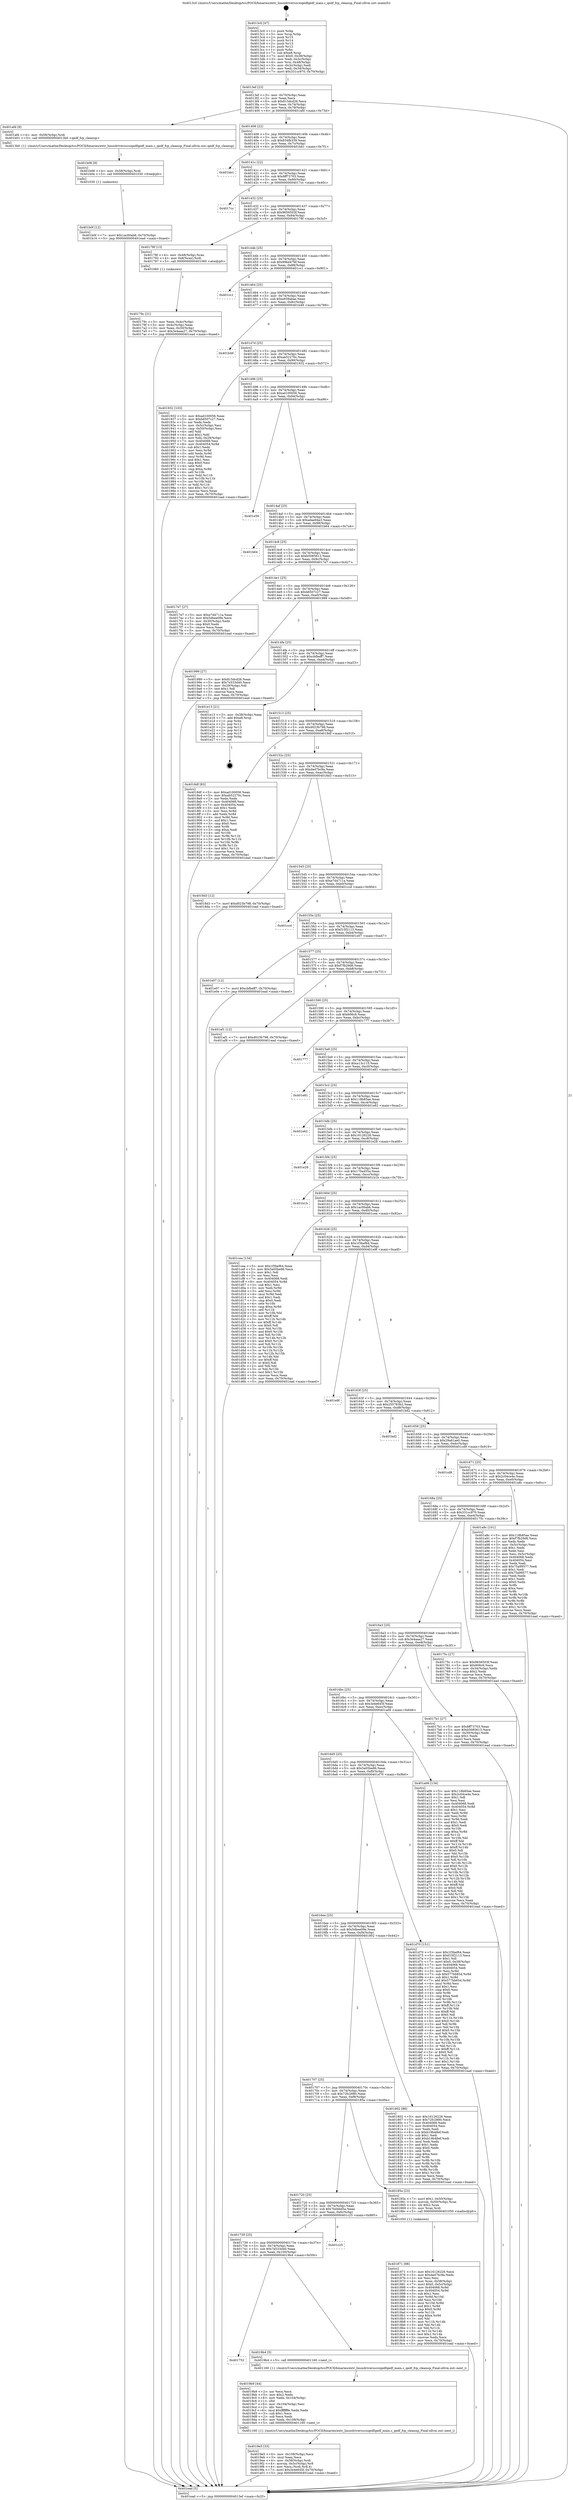 digraph "0x4013c0" {
  label = "0x4013c0 (/mnt/c/Users/mathe/Desktop/tcc/POCII/binaries/extr_linuxdriversscsiqedfqedf_main.c_qedf_fcp_cleanup_Final-ollvm.out::main(0))"
  labelloc = "t"
  node[shape=record]

  Entry [label="",width=0.3,height=0.3,shape=circle,fillcolor=black,style=filled]
  "0x4013ef" [label="{
     0x4013ef [23]\l
     | [instrs]\l
     &nbsp;&nbsp;0x4013ef \<+3\>: mov -0x70(%rbp),%eax\l
     &nbsp;&nbsp;0x4013f2 \<+2\>: mov %eax,%ecx\l
     &nbsp;&nbsp;0x4013f4 \<+6\>: sub $0x815dcd26,%ecx\l
     &nbsp;&nbsp;0x4013fa \<+3\>: mov %eax,-0x74(%rbp)\l
     &nbsp;&nbsp;0x4013fd \<+3\>: mov %ecx,-0x78(%rbp)\l
     &nbsp;&nbsp;0x401400 \<+6\>: je 0000000000401afd \<main+0x73d\>\l
  }"]
  "0x401afd" [label="{
     0x401afd [9]\l
     | [instrs]\l
     &nbsp;&nbsp;0x401afd \<+4\>: mov -0x58(%rbp),%rdi\l
     &nbsp;&nbsp;0x401b01 \<+5\>: call 00000000004013b0 \<qedf_fcp_cleanup\>\l
     | [calls]\l
     &nbsp;&nbsp;0x4013b0 \{1\} (/mnt/c/Users/mathe/Desktop/tcc/POCII/binaries/extr_linuxdriversscsiqedfqedf_main.c_qedf_fcp_cleanup_Final-ollvm.out::qedf_fcp_cleanup)\l
  }"]
  "0x401406" [label="{
     0x401406 [22]\l
     | [instrs]\l
     &nbsp;&nbsp;0x401406 \<+5\>: jmp 000000000040140b \<main+0x4b\>\l
     &nbsp;&nbsp;0x40140b \<+3\>: mov -0x74(%rbp),%eax\l
     &nbsp;&nbsp;0x40140e \<+5\>: sub $0x834fb339,%eax\l
     &nbsp;&nbsp;0x401413 \<+3\>: mov %eax,-0x7c(%rbp)\l
     &nbsp;&nbsp;0x401416 \<+6\>: je 0000000000401bb1 \<main+0x7f1\>\l
  }"]
  Exit [label="",width=0.3,height=0.3,shape=circle,fillcolor=black,style=filled,peripheries=2]
  "0x401bb1" [label="{
     0x401bb1\l
  }", style=dashed]
  "0x40141c" [label="{
     0x40141c [22]\l
     | [instrs]\l
     &nbsp;&nbsp;0x40141c \<+5\>: jmp 0000000000401421 \<main+0x61\>\l
     &nbsp;&nbsp;0x401421 \<+3\>: mov -0x74(%rbp),%eax\l
     &nbsp;&nbsp;0x401424 \<+5\>: sub $0x8ff73703,%eax\l
     &nbsp;&nbsp;0x401429 \<+3\>: mov %eax,-0x80(%rbp)\l
     &nbsp;&nbsp;0x40142c \<+6\>: je 00000000004017cc \<main+0x40c\>\l
  }"]
  "0x401b0f" [label="{
     0x401b0f [12]\l
     | [instrs]\l
     &nbsp;&nbsp;0x401b0f \<+7\>: movl $0x1ac00ab6,-0x70(%rbp)\l
     &nbsp;&nbsp;0x401b16 \<+5\>: jmp 0000000000401ead \<main+0xaed\>\l
  }"]
  "0x4017cc" [label="{
     0x4017cc\l
  }", style=dashed]
  "0x401432" [label="{
     0x401432 [25]\l
     | [instrs]\l
     &nbsp;&nbsp;0x401432 \<+5\>: jmp 0000000000401437 \<main+0x77\>\l
     &nbsp;&nbsp;0x401437 \<+3\>: mov -0x74(%rbp),%eax\l
     &nbsp;&nbsp;0x40143a \<+5\>: sub $0x9656503f,%eax\l
     &nbsp;&nbsp;0x40143f \<+6\>: mov %eax,-0x84(%rbp)\l
     &nbsp;&nbsp;0x401445 \<+6\>: je 000000000040178f \<main+0x3cf\>\l
  }"]
  "0x401b06" [label="{
     0x401b06 [9]\l
     | [instrs]\l
     &nbsp;&nbsp;0x401b06 \<+4\>: mov -0x58(%rbp),%rdi\l
     &nbsp;&nbsp;0x401b0a \<+5\>: call 0000000000401030 \<free@plt\>\l
     | [calls]\l
     &nbsp;&nbsp;0x401030 \{1\} (unknown)\l
  }"]
  "0x40178f" [label="{
     0x40178f [13]\l
     | [instrs]\l
     &nbsp;&nbsp;0x40178f \<+4\>: mov -0x48(%rbp),%rax\l
     &nbsp;&nbsp;0x401793 \<+4\>: mov 0x8(%rax),%rdi\l
     &nbsp;&nbsp;0x401797 \<+5\>: call 0000000000401060 \<atoi@plt\>\l
     | [calls]\l
     &nbsp;&nbsp;0x401060 \{1\} (unknown)\l
  }"]
  "0x40144b" [label="{
     0x40144b [25]\l
     | [instrs]\l
     &nbsp;&nbsp;0x40144b \<+5\>: jmp 0000000000401450 \<main+0x90\>\l
     &nbsp;&nbsp;0x401450 \<+3\>: mov -0x74(%rbp),%eax\l
     &nbsp;&nbsp;0x401453 \<+5\>: sub $0x99bd476f,%eax\l
     &nbsp;&nbsp;0x401458 \<+6\>: mov %eax,-0x88(%rbp)\l
     &nbsp;&nbsp;0x40145e \<+6\>: je 0000000000401cc1 \<main+0x901\>\l
  }"]
  "0x4019e5" [label="{
     0x4019e5 [33]\l
     | [instrs]\l
     &nbsp;&nbsp;0x4019e5 \<+6\>: mov -0x108(%rbp),%ecx\l
     &nbsp;&nbsp;0x4019eb \<+3\>: imul %eax,%ecx\l
     &nbsp;&nbsp;0x4019ee \<+4\>: mov -0x58(%rbp),%rdi\l
     &nbsp;&nbsp;0x4019f2 \<+4\>: movslq -0x5c(%rbp),%r8\l
     &nbsp;&nbsp;0x4019f6 \<+4\>: mov %ecx,(%rdi,%r8,4)\l
     &nbsp;&nbsp;0x4019fa \<+7\>: movl $0x3e4e645f,-0x70(%rbp)\l
     &nbsp;&nbsp;0x401a01 \<+5\>: jmp 0000000000401ead \<main+0xaed\>\l
  }"]
  "0x401cc1" [label="{
     0x401cc1\l
  }", style=dashed]
  "0x401464" [label="{
     0x401464 [25]\l
     | [instrs]\l
     &nbsp;&nbsp;0x401464 \<+5\>: jmp 0000000000401469 \<main+0xa9\>\l
     &nbsp;&nbsp;0x401469 \<+3\>: mov -0x74(%rbp),%eax\l
     &nbsp;&nbsp;0x40146c \<+5\>: sub $0xa939abae,%eax\l
     &nbsp;&nbsp;0x401471 \<+6\>: mov %eax,-0x8c(%rbp)\l
     &nbsp;&nbsp;0x401477 \<+6\>: je 0000000000401b49 \<main+0x789\>\l
  }"]
  "0x4019b9" [label="{
     0x4019b9 [44]\l
     | [instrs]\l
     &nbsp;&nbsp;0x4019b9 \<+2\>: xor %ecx,%ecx\l
     &nbsp;&nbsp;0x4019bb \<+5\>: mov $0x2,%edx\l
     &nbsp;&nbsp;0x4019c0 \<+6\>: mov %edx,-0x104(%rbp)\l
     &nbsp;&nbsp;0x4019c6 \<+1\>: cltd\l
     &nbsp;&nbsp;0x4019c7 \<+6\>: mov -0x104(%rbp),%esi\l
     &nbsp;&nbsp;0x4019cd \<+2\>: idiv %esi\l
     &nbsp;&nbsp;0x4019cf \<+6\>: imul $0xfffffffe,%edx,%edx\l
     &nbsp;&nbsp;0x4019d5 \<+3\>: sub $0x1,%ecx\l
     &nbsp;&nbsp;0x4019d8 \<+2\>: sub %ecx,%edx\l
     &nbsp;&nbsp;0x4019da \<+6\>: mov %edx,-0x108(%rbp)\l
     &nbsp;&nbsp;0x4019e0 \<+5\>: call 0000000000401160 \<next_i\>\l
     | [calls]\l
     &nbsp;&nbsp;0x401160 \{1\} (/mnt/c/Users/mathe/Desktop/tcc/POCII/binaries/extr_linuxdriversscsiqedfqedf_main.c_qedf_fcp_cleanup_Final-ollvm.out::next_i)\l
  }"]
  "0x401b49" [label="{
     0x401b49\l
  }", style=dashed]
  "0x40147d" [label="{
     0x40147d [25]\l
     | [instrs]\l
     &nbsp;&nbsp;0x40147d \<+5\>: jmp 0000000000401482 \<main+0xc2\>\l
     &nbsp;&nbsp;0x401482 \<+3\>: mov -0x74(%rbp),%eax\l
     &nbsp;&nbsp;0x401485 \<+5\>: sub $0xab52270c,%eax\l
     &nbsp;&nbsp;0x40148a \<+6\>: mov %eax,-0x90(%rbp)\l
     &nbsp;&nbsp;0x401490 \<+6\>: je 0000000000401932 \<main+0x572\>\l
  }"]
  "0x401752" [label="{
     0x401752\l
  }", style=dashed]
  "0x401932" [label="{
     0x401932 [103]\l
     | [instrs]\l
     &nbsp;&nbsp;0x401932 \<+5\>: mov $0xad100056,%eax\l
     &nbsp;&nbsp;0x401937 \<+5\>: mov $0xb6507c27,%ecx\l
     &nbsp;&nbsp;0x40193c \<+2\>: xor %edx,%edx\l
     &nbsp;&nbsp;0x40193e \<+3\>: mov -0x5c(%rbp),%esi\l
     &nbsp;&nbsp;0x401941 \<+3\>: cmp -0x50(%rbp),%esi\l
     &nbsp;&nbsp;0x401944 \<+4\>: setl %dil\l
     &nbsp;&nbsp;0x401948 \<+4\>: and $0x1,%dil\l
     &nbsp;&nbsp;0x40194c \<+4\>: mov %dil,-0x29(%rbp)\l
     &nbsp;&nbsp;0x401950 \<+7\>: mov 0x404068,%esi\l
     &nbsp;&nbsp;0x401957 \<+8\>: mov 0x404054,%r8d\l
     &nbsp;&nbsp;0x40195f \<+3\>: sub $0x1,%edx\l
     &nbsp;&nbsp;0x401962 \<+3\>: mov %esi,%r9d\l
     &nbsp;&nbsp;0x401965 \<+3\>: add %edx,%r9d\l
     &nbsp;&nbsp;0x401968 \<+4\>: imul %r9d,%esi\l
     &nbsp;&nbsp;0x40196c \<+3\>: and $0x1,%esi\l
     &nbsp;&nbsp;0x40196f \<+3\>: cmp $0x0,%esi\l
     &nbsp;&nbsp;0x401972 \<+4\>: sete %dil\l
     &nbsp;&nbsp;0x401976 \<+4\>: cmp $0xa,%r8d\l
     &nbsp;&nbsp;0x40197a \<+4\>: setl %r10b\l
     &nbsp;&nbsp;0x40197e \<+3\>: mov %dil,%r11b\l
     &nbsp;&nbsp;0x401981 \<+3\>: and %r10b,%r11b\l
     &nbsp;&nbsp;0x401984 \<+3\>: xor %r10b,%dil\l
     &nbsp;&nbsp;0x401987 \<+3\>: or %dil,%r11b\l
     &nbsp;&nbsp;0x40198a \<+4\>: test $0x1,%r11b\l
     &nbsp;&nbsp;0x40198e \<+3\>: cmovne %ecx,%eax\l
     &nbsp;&nbsp;0x401991 \<+3\>: mov %eax,-0x70(%rbp)\l
     &nbsp;&nbsp;0x401994 \<+5\>: jmp 0000000000401ead \<main+0xaed\>\l
  }"]
  "0x401496" [label="{
     0x401496 [25]\l
     | [instrs]\l
     &nbsp;&nbsp;0x401496 \<+5\>: jmp 000000000040149b \<main+0xdb\>\l
     &nbsp;&nbsp;0x40149b \<+3\>: mov -0x74(%rbp),%eax\l
     &nbsp;&nbsp;0x40149e \<+5\>: sub $0xad100056,%eax\l
     &nbsp;&nbsp;0x4014a3 \<+6\>: mov %eax,-0x94(%rbp)\l
     &nbsp;&nbsp;0x4014a9 \<+6\>: je 0000000000401e56 \<main+0xa96\>\l
  }"]
  "0x4019b4" [label="{
     0x4019b4 [5]\l
     | [instrs]\l
     &nbsp;&nbsp;0x4019b4 \<+5\>: call 0000000000401160 \<next_i\>\l
     | [calls]\l
     &nbsp;&nbsp;0x401160 \{1\} (/mnt/c/Users/mathe/Desktop/tcc/POCII/binaries/extr_linuxdriversscsiqedfqedf_main.c_qedf_fcp_cleanup_Final-ollvm.out::next_i)\l
  }"]
  "0x401e56" [label="{
     0x401e56\l
  }", style=dashed]
  "0x4014af" [label="{
     0x4014af [25]\l
     | [instrs]\l
     &nbsp;&nbsp;0x4014af \<+5\>: jmp 00000000004014b4 \<main+0xf4\>\l
     &nbsp;&nbsp;0x4014b4 \<+3\>: mov -0x74(%rbp),%eax\l
     &nbsp;&nbsp;0x4014b7 \<+5\>: sub $0xadae94a3,%eax\l
     &nbsp;&nbsp;0x4014bc \<+6\>: mov %eax,-0x98(%rbp)\l
     &nbsp;&nbsp;0x4014c2 \<+6\>: je 0000000000401b64 \<main+0x7a4\>\l
  }"]
  "0x401739" [label="{
     0x401739 [25]\l
     | [instrs]\l
     &nbsp;&nbsp;0x401739 \<+5\>: jmp 000000000040173e \<main+0x37e\>\l
     &nbsp;&nbsp;0x40173e \<+3\>: mov -0x74(%rbp),%eax\l
     &nbsp;&nbsp;0x401741 \<+5\>: sub $0x7e533d40,%eax\l
     &nbsp;&nbsp;0x401746 \<+6\>: mov %eax,-0x100(%rbp)\l
     &nbsp;&nbsp;0x40174c \<+6\>: je 00000000004019b4 \<main+0x5f4\>\l
  }"]
  "0x401b64" [label="{
     0x401b64\l
  }", style=dashed]
  "0x4014c8" [label="{
     0x4014c8 [25]\l
     | [instrs]\l
     &nbsp;&nbsp;0x4014c8 \<+5\>: jmp 00000000004014cd \<main+0x10d\>\l
     &nbsp;&nbsp;0x4014cd \<+3\>: mov -0x74(%rbp),%eax\l
     &nbsp;&nbsp;0x4014d0 \<+5\>: sub $0xb5085613,%eax\l
     &nbsp;&nbsp;0x4014d5 \<+6\>: mov %eax,-0x9c(%rbp)\l
     &nbsp;&nbsp;0x4014db \<+6\>: je 00000000004017e7 \<main+0x427\>\l
  }"]
  "0x401c25" [label="{
     0x401c25\l
  }", style=dashed]
  "0x4017e7" [label="{
     0x4017e7 [27]\l
     | [instrs]\l
     &nbsp;&nbsp;0x4017e7 \<+5\>: mov $0xe7d4711a,%eax\l
     &nbsp;&nbsp;0x4017ec \<+5\>: mov $0x5dbee09e,%ecx\l
     &nbsp;&nbsp;0x4017f1 \<+3\>: mov -0x30(%rbp),%edx\l
     &nbsp;&nbsp;0x4017f4 \<+3\>: cmp $0x0,%edx\l
     &nbsp;&nbsp;0x4017f7 \<+3\>: cmove %ecx,%eax\l
     &nbsp;&nbsp;0x4017fa \<+3\>: mov %eax,-0x70(%rbp)\l
     &nbsp;&nbsp;0x4017fd \<+5\>: jmp 0000000000401ead \<main+0xaed\>\l
  }"]
  "0x4014e1" [label="{
     0x4014e1 [25]\l
     | [instrs]\l
     &nbsp;&nbsp;0x4014e1 \<+5\>: jmp 00000000004014e6 \<main+0x126\>\l
     &nbsp;&nbsp;0x4014e6 \<+3\>: mov -0x74(%rbp),%eax\l
     &nbsp;&nbsp;0x4014e9 \<+5\>: sub $0xb6507c27,%eax\l
     &nbsp;&nbsp;0x4014ee \<+6\>: mov %eax,-0xa0(%rbp)\l
     &nbsp;&nbsp;0x4014f4 \<+6\>: je 0000000000401999 \<main+0x5d9\>\l
  }"]
  "0x401871" [label="{
     0x401871 [98]\l
     | [instrs]\l
     &nbsp;&nbsp;0x401871 \<+5\>: mov $0x16126226,%ecx\l
     &nbsp;&nbsp;0x401876 \<+5\>: mov $0xded7bc9a,%edx\l
     &nbsp;&nbsp;0x40187b \<+2\>: xor %esi,%esi\l
     &nbsp;&nbsp;0x40187d \<+4\>: mov %rax,-0x58(%rbp)\l
     &nbsp;&nbsp;0x401881 \<+7\>: movl $0x0,-0x5c(%rbp)\l
     &nbsp;&nbsp;0x401888 \<+8\>: mov 0x404068,%r8d\l
     &nbsp;&nbsp;0x401890 \<+8\>: mov 0x404054,%r9d\l
     &nbsp;&nbsp;0x401898 \<+3\>: sub $0x1,%esi\l
     &nbsp;&nbsp;0x40189b \<+3\>: mov %r8d,%r10d\l
     &nbsp;&nbsp;0x40189e \<+3\>: add %esi,%r10d\l
     &nbsp;&nbsp;0x4018a1 \<+4\>: imul %r10d,%r8d\l
     &nbsp;&nbsp;0x4018a5 \<+4\>: and $0x1,%r8d\l
     &nbsp;&nbsp;0x4018a9 \<+4\>: cmp $0x0,%r8d\l
     &nbsp;&nbsp;0x4018ad \<+4\>: sete %r11b\l
     &nbsp;&nbsp;0x4018b1 \<+4\>: cmp $0xa,%r9d\l
     &nbsp;&nbsp;0x4018b5 \<+3\>: setl %bl\l
     &nbsp;&nbsp;0x4018b8 \<+3\>: mov %r11b,%r14b\l
     &nbsp;&nbsp;0x4018bb \<+3\>: and %bl,%r14b\l
     &nbsp;&nbsp;0x4018be \<+3\>: xor %bl,%r11b\l
     &nbsp;&nbsp;0x4018c1 \<+3\>: or %r11b,%r14b\l
     &nbsp;&nbsp;0x4018c4 \<+4\>: test $0x1,%r14b\l
     &nbsp;&nbsp;0x4018c8 \<+3\>: cmovne %edx,%ecx\l
     &nbsp;&nbsp;0x4018cb \<+3\>: mov %ecx,-0x70(%rbp)\l
     &nbsp;&nbsp;0x4018ce \<+5\>: jmp 0000000000401ead \<main+0xaed\>\l
  }"]
  "0x401999" [label="{
     0x401999 [27]\l
     | [instrs]\l
     &nbsp;&nbsp;0x401999 \<+5\>: mov $0x815dcd26,%eax\l
     &nbsp;&nbsp;0x40199e \<+5\>: mov $0x7e533d40,%ecx\l
     &nbsp;&nbsp;0x4019a3 \<+3\>: mov -0x29(%rbp),%dl\l
     &nbsp;&nbsp;0x4019a6 \<+3\>: test $0x1,%dl\l
     &nbsp;&nbsp;0x4019a9 \<+3\>: cmovne %ecx,%eax\l
     &nbsp;&nbsp;0x4019ac \<+3\>: mov %eax,-0x70(%rbp)\l
     &nbsp;&nbsp;0x4019af \<+5\>: jmp 0000000000401ead \<main+0xaed\>\l
  }"]
  "0x4014fa" [label="{
     0x4014fa [25]\l
     | [instrs]\l
     &nbsp;&nbsp;0x4014fa \<+5\>: jmp 00000000004014ff \<main+0x13f\>\l
     &nbsp;&nbsp;0x4014ff \<+3\>: mov -0x74(%rbp),%eax\l
     &nbsp;&nbsp;0x401502 \<+5\>: sub $0xcbfbeff7,%eax\l
     &nbsp;&nbsp;0x401507 \<+6\>: mov %eax,-0xa4(%rbp)\l
     &nbsp;&nbsp;0x40150d \<+6\>: je 0000000000401e13 \<main+0xa53\>\l
  }"]
  "0x401720" [label="{
     0x401720 [25]\l
     | [instrs]\l
     &nbsp;&nbsp;0x401720 \<+5\>: jmp 0000000000401725 \<main+0x365\>\l
     &nbsp;&nbsp;0x401725 \<+3\>: mov -0x74(%rbp),%eax\l
     &nbsp;&nbsp;0x401728 \<+5\>: sub $0x7bd4bd5a,%eax\l
     &nbsp;&nbsp;0x40172d \<+6\>: mov %eax,-0xfc(%rbp)\l
     &nbsp;&nbsp;0x401733 \<+6\>: je 0000000000401c25 \<main+0x865\>\l
  }"]
  "0x401e13" [label="{
     0x401e13 [21]\l
     | [instrs]\l
     &nbsp;&nbsp;0x401e13 \<+3\>: mov -0x38(%rbp),%eax\l
     &nbsp;&nbsp;0x401e16 \<+7\>: add $0xe8,%rsp\l
     &nbsp;&nbsp;0x401e1d \<+1\>: pop %rbx\l
     &nbsp;&nbsp;0x401e1e \<+2\>: pop %r12\l
     &nbsp;&nbsp;0x401e20 \<+2\>: pop %r13\l
     &nbsp;&nbsp;0x401e22 \<+2\>: pop %r14\l
     &nbsp;&nbsp;0x401e24 \<+2\>: pop %r15\l
     &nbsp;&nbsp;0x401e26 \<+1\>: pop %rbp\l
     &nbsp;&nbsp;0x401e27 \<+1\>: ret\l
  }"]
  "0x401513" [label="{
     0x401513 [25]\l
     | [instrs]\l
     &nbsp;&nbsp;0x401513 \<+5\>: jmp 0000000000401518 \<main+0x158\>\l
     &nbsp;&nbsp;0x401518 \<+3\>: mov -0x74(%rbp),%eax\l
     &nbsp;&nbsp;0x40151b \<+5\>: sub $0xd023b798,%eax\l
     &nbsp;&nbsp;0x401520 \<+6\>: mov %eax,-0xa8(%rbp)\l
     &nbsp;&nbsp;0x401526 \<+6\>: je 00000000004018df \<main+0x51f\>\l
  }"]
  "0x40185a" [label="{
     0x40185a [23]\l
     | [instrs]\l
     &nbsp;&nbsp;0x40185a \<+7\>: movl $0x1,-0x50(%rbp)\l
     &nbsp;&nbsp;0x401861 \<+4\>: movslq -0x50(%rbp),%rax\l
     &nbsp;&nbsp;0x401865 \<+4\>: shl $0x2,%rax\l
     &nbsp;&nbsp;0x401869 \<+3\>: mov %rax,%rdi\l
     &nbsp;&nbsp;0x40186c \<+5\>: call 0000000000401050 \<malloc@plt\>\l
     | [calls]\l
     &nbsp;&nbsp;0x401050 \{1\} (unknown)\l
  }"]
  "0x4018df" [label="{
     0x4018df [83]\l
     | [instrs]\l
     &nbsp;&nbsp;0x4018df \<+5\>: mov $0xad100056,%eax\l
     &nbsp;&nbsp;0x4018e4 \<+5\>: mov $0xab52270c,%ecx\l
     &nbsp;&nbsp;0x4018e9 \<+2\>: xor %edx,%edx\l
     &nbsp;&nbsp;0x4018eb \<+7\>: mov 0x404068,%esi\l
     &nbsp;&nbsp;0x4018f2 \<+7\>: mov 0x404054,%edi\l
     &nbsp;&nbsp;0x4018f9 \<+3\>: sub $0x1,%edx\l
     &nbsp;&nbsp;0x4018fc \<+3\>: mov %esi,%r8d\l
     &nbsp;&nbsp;0x4018ff \<+3\>: add %edx,%r8d\l
     &nbsp;&nbsp;0x401902 \<+4\>: imul %r8d,%esi\l
     &nbsp;&nbsp;0x401906 \<+3\>: and $0x1,%esi\l
     &nbsp;&nbsp;0x401909 \<+3\>: cmp $0x0,%esi\l
     &nbsp;&nbsp;0x40190c \<+4\>: sete %r9b\l
     &nbsp;&nbsp;0x401910 \<+3\>: cmp $0xa,%edi\l
     &nbsp;&nbsp;0x401913 \<+4\>: setl %r10b\l
     &nbsp;&nbsp;0x401917 \<+3\>: mov %r9b,%r11b\l
     &nbsp;&nbsp;0x40191a \<+3\>: and %r10b,%r11b\l
     &nbsp;&nbsp;0x40191d \<+3\>: xor %r10b,%r9b\l
     &nbsp;&nbsp;0x401920 \<+3\>: or %r9b,%r11b\l
     &nbsp;&nbsp;0x401923 \<+4\>: test $0x1,%r11b\l
     &nbsp;&nbsp;0x401927 \<+3\>: cmovne %ecx,%eax\l
     &nbsp;&nbsp;0x40192a \<+3\>: mov %eax,-0x70(%rbp)\l
     &nbsp;&nbsp;0x40192d \<+5\>: jmp 0000000000401ead \<main+0xaed\>\l
  }"]
  "0x40152c" [label="{
     0x40152c [25]\l
     | [instrs]\l
     &nbsp;&nbsp;0x40152c \<+5\>: jmp 0000000000401531 \<main+0x171\>\l
     &nbsp;&nbsp;0x401531 \<+3\>: mov -0x74(%rbp),%eax\l
     &nbsp;&nbsp;0x401534 \<+5\>: sub $0xded7bc9a,%eax\l
     &nbsp;&nbsp;0x401539 \<+6\>: mov %eax,-0xac(%rbp)\l
     &nbsp;&nbsp;0x40153f \<+6\>: je 00000000004018d3 \<main+0x513\>\l
  }"]
  "0x401707" [label="{
     0x401707 [25]\l
     | [instrs]\l
     &nbsp;&nbsp;0x401707 \<+5\>: jmp 000000000040170c \<main+0x34c\>\l
     &nbsp;&nbsp;0x40170c \<+3\>: mov -0x74(%rbp),%eax\l
     &nbsp;&nbsp;0x40170f \<+5\>: sub $0x72fc2880,%eax\l
     &nbsp;&nbsp;0x401714 \<+6\>: mov %eax,-0xf8(%rbp)\l
     &nbsp;&nbsp;0x40171a \<+6\>: je 000000000040185a \<main+0x49a\>\l
  }"]
  "0x4018d3" [label="{
     0x4018d3 [12]\l
     | [instrs]\l
     &nbsp;&nbsp;0x4018d3 \<+7\>: movl $0xd023b798,-0x70(%rbp)\l
     &nbsp;&nbsp;0x4018da \<+5\>: jmp 0000000000401ead \<main+0xaed\>\l
  }"]
  "0x401545" [label="{
     0x401545 [25]\l
     | [instrs]\l
     &nbsp;&nbsp;0x401545 \<+5\>: jmp 000000000040154a \<main+0x18a\>\l
     &nbsp;&nbsp;0x40154a \<+3\>: mov -0x74(%rbp),%eax\l
     &nbsp;&nbsp;0x40154d \<+5\>: sub $0xe7d4711a,%eax\l
     &nbsp;&nbsp;0x401552 \<+6\>: mov %eax,-0xb0(%rbp)\l
     &nbsp;&nbsp;0x401558 \<+6\>: je 0000000000401ccd \<main+0x90d\>\l
  }"]
  "0x401802" [label="{
     0x401802 [88]\l
     | [instrs]\l
     &nbsp;&nbsp;0x401802 \<+5\>: mov $0x16126226,%eax\l
     &nbsp;&nbsp;0x401807 \<+5\>: mov $0x72fc2880,%ecx\l
     &nbsp;&nbsp;0x40180c \<+7\>: mov 0x404068,%edx\l
     &nbsp;&nbsp;0x401813 \<+7\>: mov 0x404054,%esi\l
     &nbsp;&nbsp;0x40181a \<+2\>: mov %edx,%edi\l
     &nbsp;&nbsp;0x40181c \<+6\>: sub $0xb19b48ef,%edi\l
     &nbsp;&nbsp;0x401822 \<+3\>: sub $0x1,%edi\l
     &nbsp;&nbsp;0x401825 \<+6\>: add $0xb19b48ef,%edi\l
     &nbsp;&nbsp;0x40182b \<+3\>: imul %edi,%edx\l
     &nbsp;&nbsp;0x40182e \<+3\>: and $0x1,%edx\l
     &nbsp;&nbsp;0x401831 \<+3\>: cmp $0x0,%edx\l
     &nbsp;&nbsp;0x401834 \<+4\>: sete %r8b\l
     &nbsp;&nbsp;0x401838 \<+3\>: cmp $0xa,%esi\l
     &nbsp;&nbsp;0x40183b \<+4\>: setl %r9b\l
     &nbsp;&nbsp;0x40183f \<+3\>: mov %r8b,%r10b\l
     &nbsp;&nbsp;0x401842 \<+3\>: and %r9b,%r10b\l
     &nbsp;&nbsp;0x401845 \<+3\>: xor %r9b,%r8b\l
     &nbsp;&nbsp;0x401848 \<+3\>: or %r8b,%r10b\l
     &nbsp;&nbsp;0x40184b \<+4\>: test $0x1,%r10b\l
     &nbsp;&nbsp;0x40184f \<+3\>: cmovne %ecx,%eax\l
     &nbsp;&nbsp;0x401852 \<+3\>: mov %eax,-0x70(%rbp)\l
     &nbsp;&nbsp;0x401855 \<+5\>: jmp 0000000000401ead \<main+0xaed\>\l
  }"]
  "0x401ccd" [label="{
     0x401ccd\l
  }", style=dashed]
  "0x40155e" [label="{
     0x40155e [25]\l
     | [instrs]\l
     &nbsp;&nbsp;0x40155e \<+5\>: jmp 0000000000401563 \<main+0x1a3\>\l
     &nbsp;&nbsp;0x401563 \<+3\>: mov -0x74(%rbp),%eax\l
     &nbsp;&nbsp;0x401566 \<+5\>: sub $0xf15f2113,%eax\l
     &nbsp;&nbsp;0x40156b \<+6\>: mov %eax,-0xb4(%rbp)\l
     &nbsp;&nbsp;0x401571 \<+6\>: je 0000000000401e07 \<main+0xa47\>\l
  }"]
  "0x4016ee" [label="{
     0x4016ee [25]\l
     | [instrs]\l
     &nbsp;&nbsp;0x4016ee \<+5\>: jmp 00000000004016f3 \<main+0x333\>\l
     &nbsp;&nbsp;0x4016f3 \<+3\>: mov -0x74(%rbp),%eax\l
     &nbsp;&nbsp;0x4016f6 \<+5\>: sub $0x5dbee09e,%eax\l
     &nbsp;&nbsp;0x4016fb \<+6\>: mov %eax,-0xf4(%rbp)\l
     &nbsp;&nbsp;0x401701 \<+6\>: je 0000000000401802 \<main+0x442\>\l
  }"]
  "0x401e07" [label="{
     0x401e07 [12]\l
     | [instrs]\l
     &nbsp;&nbsp;0x401e07 \<+7\>: movl $0xcbfbeff7,-0x70(%rbp)\l
     &nbsp;&nbsp;0x401e0e \<+5\>: jmp 0000000000401ead \<main+0xaed\>\l
  }"]
  "0x401577" [label="{
     0x401577 [25]\l
     | [instrs]\l
     &nbsp;&nbsp;0x401577 \<+5\>: jmp 000000000040157c \<main+0x1bc\>\l
     &nbsp;&nbsp;0x40157c \<+3\>: mov -0x74(%rbp),%eax\l
     &nbsp;&nbsp;0x40157f \<+5\>: sub $0xf7fb29d6,%eax\l
     &nbsp;&nbsp;0x401584 \<+6\>: mov %eax,-0xb8(%rbp)\l
     &nbsp;&nbsp;0x40158a \<+6\>: je 0000000000401af1 \<main+0x731\>\l
  }"]
  "0x401d70" [label="{
     0x401d70 [151]\l
     | [instrs]\l
     &nbsp;&nbsp;0x401d70 \<+5\>: mov $0x1f3bef64,%eax\l
     &nbsp;&nbsp;0x401d75 \<+5\>: mov $0xf15f2113,%ecx\l
     &nbsp;&nbsp;0x401d7a \<+2\>: mov $0x1,%dl\l
     &nbsp;&nbsp;0x401d7c \<+7\>: movl $0x0,-0x38(%rbp)\l
     &nbsp;&nbsp;0x401d83 \<+7\>: mov 0x404068,%esi\l
     &nbsp;&nbsp;0x401d8a \<+7\>: mov 0x404054,%edi\l
     &nbsp;&nbsp;0x401d91 \<+3\>: mov %esi,%r8d\l
     &nbsp;&nbsp;0x401d94 \<+7\>: sub $0x577bb654,%r8d\l
     &nbsp;&nbsp;0x401d9b \<+4\>: sub $0x1,%r8d\l
     &nbsp;&nbsp;0x401d9f \<+7\>: add $0x577bb654,%r8d\l
     &nbsp;&nbsp;0x401da6 \<+4\>: imul %r8d,%esi\l
     &nbsp;&nbsp;0x401daa \<+3\>: and $0x1,%esi\l
     &nbsp;&nbsp;0x401dad \<+3\>: cmp $0x0,%esi\l
     &nbsp;&nbsp;0x401db0 \<+4\>: sete %r9b\l
     &nbsp;&nbsp;0x401db4 \<+3\>: cmp $0xa,%edi\l
     &nbsp;&nbsp;0x401db7 \<+4\>: setl %r10b\l
     &nbsp;&nbsp;0x401dbb \<+3\>: mov %r9b,%r11b\l
     &nbsp;&nbsp;0x401dbe \<+4\>: xor $0xff,%r11b\l
     &nbsp;&nbsp;0x401dc2 \<+3\>: mov %r10b,%bl\l
     &nbsp;&nbsp;0x401dc5 \<+3\>: xor $0xff,%bl\l
     &nbsp;&nbsp;0x401dc8 \<+3\>: xor $0x0,%dl\l
     &nbsp;&nbsp;0x401dcb \<+3\>: mov %r11b,%r14b\l
     &nbsp;&nbsp;0x401dce \<+4\>: and $0x0,%r14b\l
     &nbsp;&nbsp;0x401dd2 \<+3\>: and %dl,%r9b\l
     &nbsp;&nbsp;0x401dd5 \<+3\>: mov %bl,%r15b\l
     &nbsp;&nbsp;0x401dd8 \<+4\>: and $0x0,%r15b\l
     &nbsp;&nbsp;0x401ddc \<+3\>: and %dl,%r10b\l
     &nbsp;&nbsp;0x401ddf \<+3\>: or %r9b,%r14b\l
     &nbsp;&nbsp;0x401de2 \<+3\>: or %r10b,%r15b\l
     &nbsp;&nbsp;0x401de5 \<+3\>: xor %r15b,%r14b\l
     &nbsp;&nbsp;0x401de8 \<+3\>: or %bl,%r11b\l
     &nbsp;&nbsp;0x401deb \<+4\>: xor $0xff,%r11b\l
     &nbsp;&nbsp;0x401def \<+3\>: or $0x0,%dl\l
     &nbsp;&nbsp;0x401df2 \<+3\>: and %dl,%r11b\l
     &nbsp;&nbsp;0x401df5 \<+3\>: or %r11b,%r14b\l
     &nbsp;&nbsp;0x401df8 \<+4\>: test $0x1,%r14b\l
     &nbsp;&nbsp;0x401dfc \<+3\>: cmovne %ecx,%eax\l
     &nbsp;&nbsp;0x401dff \<+3\>: mov %eax,-0x70(%rbp)\l
     &nbsp;&nbsp;0x401e02 \<+5\>: jmp 0000000000401ead \<main+0xaed\>\l
  }"]
  "0x401af1" [label="{
     0x401af1 [12]\l
     | [instrs]\l
     &nbsp;&nbsp;0x401af1 \<+7\>: movl $0xd023b798,-0x70(%rbp)\l
     &nbsp;&nbsp;0x401af8 \<+5\>: jmp 0000000000401ead \<main+0xaed\>\l
  }"]
  "0x401590" [label="{
     0x401590 [25]\l
     | [instrs]\l
     &nbsp;&nbsp;0x401590 \<+5\>: jmp 0000000000401595 \<main+0x1d5\>\l
     &nbsp;&nbsp;0x401595 \<+3\>: mov -0x74(%rbp),%eax\l
     &nbsp;&nbsp;0x401598 \<+5\>: sub $0x606c6,%eax\l
     &nbsp;&nbsp;0x40159d \<+6\>: mov %eax,-0xbc(%rbp)\l
     &nbsp;&nbsp;0x4015a3 \<+6\>: je 0000000000401777 \<main+0x3b7\>\l
  }"]
  "0x4016d5" [label="{
     0x4016d5 [25]\l
     | [instrs]\l
     &nbsp;&nbsp;0x4016d5 \<+5\>: jmp 00000000004016da \<main+0x31a\>\l
     &nbsp;&nbsp;0x4016da \<+3\>: mov -0x74(%rbp),%eax\l
     &nbsp;&nbsp;0x4016dd \<+5\>: sub $0x5a05be86,%eax\l
     &nbsp;&nbsp;0x4016e2 \<+6\>: mov %eax,-0xf0(%rbp)\l
     &nbsp;&nbsp;0x4016e8 \<+6\>: je 0000000000401d70 \<main+0x9b0\>\l
  }"]
  "0x401777" [label="{
     0x401777\l
  }", style=dashed]
  "0x4015a9" [label="{
     0x4015a9 [25]\l
     | [instrs]\l
     &nbsp;&nbsp;0x4015a9 \<+5\>: jmp 00000000004015ae \<main+0x1ee\>\l
     &nbsp;&nbsp;0x4015ae \<+3\>: mov -0x74(%rbp),%eax\l
     &nbsp;&nbsp;0x4015b1 \<+5\>: sub $0xa13c115,%eax\l
     &nbsp;&nbsp;0x4015b6 \<+6\>: mov %eax,-0xc0(%rbp)\l
     &nbsp;&nbsp;0x4015bc \<+6\>: je 0000000000401e81 \<main+0xac1\>\l
  }"]
  "0x401a06" [label="{
     0x401a06 [134]\l
     | [instrs]\l
     &nbsp;&nbsp;0x401a06 \<+5\>: mov $0x118b85ae,%eax\l
     &nbsp;&nbsp;0x401a0b \<+5\>: mov $0x2c04ce4e,%ecx\l
     &nbsp;&nbsp;0x401a10 \<+2\>: mov $0x1,%dl\l
     &nbsp;&nbsp;0x401a12 \<+2\>: xor %esi,%esi\l
     &nbsp;&nbsp;0x401a14 \<+7\>: mov 0x404068,%edi\l
     &nbsp;&nbsp;0x401a1b \<+8\>: mov 0x404054,%r8d\l
     &nbsp;&nbsp;0x401a23 \<+3\>: sub $0x1,%esi\l
     &nbsp;&nbsp;0x401a26 \<+3\>: mov %edi,%r9d\l
     &nbsp;&nbsp;0x401a29 \<+3\>: add %esi,%r9d\l
     &nbsp;&nbsp;0x401a2c \<+4\>: imul %r9d,%edi\l
     &nbsp;&nbsp;0x401a30 \<+3\>: and $0x1,%edi\l
     &nbsp;&nbsp;0x401a33 \<+3\>: cmp $0x0,%edi\l
     &nbsp;&nbsp;0x401a36 \<+4\>: sete %r10b\l
     &nbsp;&nbsp;0x401a3a \<+4\>: cmp $0xa,%r8d\l
     &nbsp;&nbsp;0x401a3e \<+4\>: setl %r11b\l
     &nbsp;&nbsp;0x401a42 \<+3\>: mov %r10b,%bl\l
     &nbsp;&nbsp;0x401a45 \<+3\>: xor $0xff,%bl\l
     &nbsp;&nbsp;0x401a48 \<+3\>: mov %r11b,%r14b\l
     &nbsp;&nbsp;0x401a4b \<+4\>: xor $0xff,%r14b\l
     &nbsp;&nbsp;0x401a4f \<+3\>: xor $0x0,%dl\l
     &nbsp;&nbsp;0x401a52 \<+3\>: mov %bl,%r15b\l
     &nbsp;&nbsp;0x401a55 \<+4\>: and $0x0,%r15b\l
     &nbsp;&nbsp;0x401a59 \<+3\>: and %dl,%r10b\l
     &nbsp;&nbsp;0x401a5c \<+3\>: mov %r14b,%r12b\l
     &nbsp;&nbsp;0x401a5f \<+4\>: and $0x0,%r12b\l
     &nbsp;&nbsp;0x401a63 \<+3\>: and %dl,%r11b\l
     &nbsp;&nbsp;0x401a66 \<+3\>: or %r10b,%r15b\l
     &nbsp;&nbsp;0x401a69 \<+3\>: or %r11b,%r12b\l
     &nbsp;&nbsp;0x401a6c \<+3\>: xor %r12b,%r15b\l
     &nbsp;&nbsp;0x401a6f \<+3\>: or %r14b,%bl\l
     &nbsp;&nbsp;0x401a72 \<+3\>: xor $0xff,%bl\l
     &nbsp;&nbsp;0x401a75 \<+3\>: or $0x0,%dl\l
     &nbsp;&nbsp;0x401a78 \<+2\>: and %dl,%bl\l
     &nbsp;&nbsp;0x401a7a \<+3\>: or %bl,%r15b\l
     &nbsp;&nbsp;0x401a7d \<+4\>: test $0x1,%r15b\l
     &nbsp;&nbsp;0x401a81 \<+3\>: cmovne %ecx,%eax\l
     &nbsp;&nbsp;0x401a84 \<+3\>: mov %eax,-0x70(%rbp)\l
     &nbsp;&nbsp;0x401a87 \<+5\>: jmp 0000000000401ead \<main+0xaed\>\l
  }"]
  "0x401e81" [label="{
     0x401e81\l
  }", style=dashed]
  "0x4015c2" [label="{
     0x4015c2 [25]\l
     | [instrs]\l
     &nbsp;&nbsp;0x4015c2 \<+5\>: jmp 00000000004015c7 \<main+0x207\>\l
     &nbsp;&nbsp;0x4015c7 \<+3\>: mov -0x74(%rbp),%eax\l
     &nbsp;&nbsp;0x4015ca \<+5\>: sub $0x118b85ae,%eax\l
     &nbsp;&nbsp;0x4015cf \<+6\>: mov %eax,-0xc4(%rbp)\l
     &nbsp;&nbsp;0x4015d5 \<+6\>: je 0000000000401e62 \<main+0xaa2\>\l
  }"]
  "0x4016bc" [label="{
     0x4016bc [25]\l
     | [instrs]\l
     &nbsp;&nbsp;0x4016bc \<+5\>: jmp 00000000004016c1 \<main+0x301\>\l
     &nbsp;&nbsp;0x4016c1 \<+3\>: mov -0x74(%rbp),%eax\l
     &nbsp;&nbsp;0x4016c4 \<+5\>: sub $0x3e4e645f,%eax\l
     &nbsp;&nbsp;0x4016c9 \<+6\>: mov %eax,-0xec(%rbp)\l
     &nbsp;&nbsp;0x4016cf \<+6\>: je 0000000000401a06 \<main+0x646\>\l
  }"]
  "0x401e62" [label="{
     0x401e62\l
  }", style=dashed]
  "0x4015db" [label="{
     0x4015db [25]\l
     | [instrs]\l
     &nbsp;&nbsp;0x4015db \<+5\>: jmp 00000000004015e0 \<main+0x220\>\l
     &nbsp;&nbsp;0x4015e0 \<+3\>: mov -0x74(%rbp),%eax\l
     &nbsp;&nbsp;0x4015e3 \<+5\>: sub $0x16126226,%eax\l
     &nbsp;&nbsp;0x4015e8 \<+6\>: mov %eax,-0xc8(%rbp)\l
     &nbsp;&nbsp;0x4015ee \<+6\>: je 0000000000401e28 \<main+0xa68\>\l
  }"]
  "0x4017b1" [label="{
     0x4017b1 [27]\l
     | [instrs]\l
     &nbsp;&nbsp;0x4017b1 \<+5\>: mov $0x8ff73703,%eax\l
     &nbsp;&nbsp;0x4017b6 \<+5\>: mov $0xb5085613,%ecx\l
     &nbsp;&nbsp;0x4017bb \<+3\>: mov -0x30(%rbp),%edx\l
     &nbsp;&nbsp;0x4017be \<+3\>: cmp $0x1,%edx\l
     &nbsp;&nbsp;0x4017c1 \<+3\>: cmovl %ecx,%eax\l
     &nbsp;&nbsp;0x4017c4 \<+3\>: mov %eax,-0x70(%rbp)\l
     &nbsp;&nbsp;0x4017c7 \<+5\>: jmp 0000000000401ead \<main+0xaed\>\l
  }"]
  "0x401e28" [label="{
     0x401e28\l
  }", style=dashed]
  "0x4015f4" [label="{
     0x4015f4 [25]\l
     | [instrs]\l
     &nbsp;&nbsp;0x4015f4 \<+5\>: jmp 00000000004015f9 \<main+0x239\>\l
     &nbsp;&nbsp;0x4015f9 \<+3\>: mov -0x74(%rbp),%eax\l
     &nbsp;&nbsp;0x4015fc \<+5\>: sub $0x170a455a,%eax\l
     &nbsp;&nbsp;0x401601 \<+6\>: mov %eax,-0xcc(%rbp)\l
     &nbsp;&nbsp;0x401607 \<+6\>: je 0000000000401b1b \<main+0x75b\>\l
  }"]
  "0x40179c" [label="{
     0x40179c [21]\l
     | [instrs]\l
     &nbsp;&nbsp;0x40179c \<+3\>: mov %eax,-0x4c(%rbp)\l
     &nbsp;&nbsp;0x40179f \<+3\>: mov -0x4c(%rbp),%eax\l
     &nbsp;&nbsp;0x4017a2 \<+3\>: mov %eax,-0x30(%rbp)\l
     &nbsp;&nbsp;0x4017a5 \<+7\>: movl $0x3e4aaa27,-0x70(%rbp)\l
     &nbsp;&nbsp;0x4017ac \<+5\>: jmp 0000000000401ead \<main+0xaed\>\l
  }"]
  "0x401b1b" [label="{
     0x401b1b\l
  }", style=dashed]
  "0x40160d" [label="{
     0x40160d [25]\l
     | [instrs]\l
     &nbsp;&nbsp;0x40160d \<+5\>: jmp 0000000000401612 \<main+0x252\>\l
     &nbsp;&nbsp;0x401612 \<+3\>: mov -0x74(%rbp),%eax\l
     &nbsp;&nbsp;0x401615 \<+5\>: sub $0x1ac00ab6,%eax\l
     &nbsp;&nbsp;0x40161a \<+6\>: mov %eax,-0xd0(%rbp)\l
     &nbsp;&nbsp;0x401620 \<+6\>: je 0000000000401cea \<main+0x92a\>\l
  }"]
  "0x4013c0" [label="{
     0x4013c0 [47]\l
     | [instrs]\l
     &nbsp;&nbsp;0x4013c0 \<+1\>: push %rbp\l
     &nbsp;&nbsp;0x4013c1 \<+3\>: mov %rsp,%rbp\l
     &nbsp;&nbsp;0x4013c4 \<+2\>: push %r15\l
     &nbsp;&nbsp;0x4013c6 \<+2\>: push %r14\l
     &nbsp;&nbsp;0x4013c8 \<+2\>: push %r13\l
     &nbsp;&nbsp;0x4013ca \<+2\>: push %r12\l
     &nbsp;&nbsp;0x4013cc \<+1\>: push %rbx\l
     &nbsp;&nbsp;0x4013cd \<+7\>: sub $0xe8,%rsp\l
     &nbsp;&nbsp;0x4013d4 \<+7\>: movl $0x0,-0x38(%rbp)\l
     &nbsp;&nbsp;0x4013db \<+3\>: mov %edi,-0x3c(%rbp)\l
     &nbsp;&nbsp;0x4013de \<+4\>: mov %rsi,-0x48(%rbp)\l
     &nbsp;&nbsp;0x4013e2 \<+3\>: mov -0x3c(%rbp),%edi\l
     &nbsp;&nbsp;0x4013e5 \<+3\>: mov %edi,-0x34(%rbp)\l
     &nbsp;&nbsp;0x4013e8 \<+7\>: movl $0x331cc970,-0x70(%rbp)\l
  }"]
  "0x401cea" [label="{
     0x401cea [134]\l
     | [instrs]\l
     &nbsp;&nbsp;0x401cea \<+5\>: mov $0x1f3bef64,%eax\l
     &nbsp;&nbsp;0x401cef \<+5\>: mov $0x5a05be86,%ecx\l
     &nbsp;&nbsp;0x401cf4 \<+2\>: mov $0x1,%dl\l
     &nbsp;&nbsp;0x401cf6 \<+2\>: xor %esi,%esi\l
     &nbsp;&nbsp;0x401cf8 \<+7\>: mov 0x404068,%edi\l
     &nbsp;&nbsp;0x401cff \<+8\>: mov 0x404054,%r8d\l
     &nbsp;&nbsp;0x401d07 \<+3\>: sub $0x1,%esi\l
     &nbsp;&nbsp;0x401d0a \<+3\>: mov %edi,%r9d\l
     &nbsp;&nbsp;0x401d0d \<+3\>: add %esi,%r9d\l
     &nbsp;&nbsp;0x401d10 \<+4\>: imul %r9d,%edi\l
     &nbsp;&nbsp;0x401d14 \<+3\>: and $0x1,%edi\l
     &nbsp;&nbsp;0x401d17 \<+3\>: cmp $0x0,%edi\l
     &nbsp;&nbsp;0x401d1a \<+4\>: sete %r10b\l
     &nbsp;&nbsp;0x401d1e \<+4\>: cmp $0xa,%r8d\l
     &nbsp;&nbsp;0x401d22 \<+4\>: setl %r11b\l
     &nbsp;&nbsp;0x401d26 \<+3\>: mov %r10b,%bl\l
     &nbsp;&nbsp;0x401d29 \<+3\>: xor $0xff,%bl\l
     &nbsp;&nbsp;0x401d2c \<+3\>: mov %r11b,%r14b\l
     &nbsp;&nbsp;0x401d2f \<+4\>: xor $0xff,%r14b\l
     &nbsp;&nbsp;0x401d33 \<+3\>: xor $0x0,%dl\l
     &nbsp;&nbsp;0x401d36 \<+3\>: mov %bl,%r15b\l
     &nbsp;&nbsp;0x401d39 \<+4\>: and $0x0,%r15b\l
     &nbsp;&nbsp;0x401d3d \<+3\>: and %dl,%r10b\l
     &nbsp;&nbsp;0x401d40 \<+3\>: mov %r14b,%r12b\l
     &nbsp;&nbsp;0x401d43 \<+4\>: and $0x0,%r12b\l
     &nbsp;&nbsp;0x401d47 \<+3\>: and %dl,%r11b\l
     &nbsp;&nbsp;0x401d4a \<+3\>: or %r10b,%r15b\l
     &nbsp;&nbsp;0x401d4d \<+3\>: or %r11b,%r12b\l
     &nbsp;&nbsp;0x401d50 \<+3\>: xor %r12b,%r15b\l
     &nbsp;&nbsp;0x401d53 \<+3\>: or %r14b,%bl\l
     &nbsp;&nbsp;0x401d56 \<+3\>: xor $0xff,%bl\l
     &nbsp;&nbsp;0x401d59 \<+3\>: or $0x0,%dl\l
     &nbsp;&nbsp;0x401d5c \<+2\>: and %dl,%bl\l
     &nbsp;&nbsp;0x401d5e \<+3\>: or %bl,%r15b\l
     &nbsp;&nbsp;0x401d61 \<+4\>: test $0x1,%r15b\l
     &nbsp;&nbsp;0x401d65 \<+3\>: cmovne %ecx,%eax\l
     &nbsp;&nbsp;0x401d68 \<+3\>: mov %eax,-0x70(%rbp)\l
     &nbsp;&nbsp;0x401d6b \<+5\>: jmp 0000000000401ead \<main+0xaed\>\l
  }"]
  "0x401626" [label="{
     0x401626 [25]\l
     | [instrs]\l
     &nbsp;&nbsp;0x401626 \<+5\>: jmp 000000000040162b \<main+0x26b\>\l
     &nbsp;&nbsp;0x40162b \<+3\>: mov -0x74(%rbp),%eax\l
     &nbsp;&nbsp;0x40162e \<+5\>: sub $0x1f3bef64,%eax\l
     &nbsp;&nbsp;0x401633 \<+6\>: mov %eax,-0xd4(%rbp)\l
     &nbsp;&nbsp;0x401639 \<+6\>: je 0000000000401e9f \<main+0xadf\>\l
  }"]
  "0x401ead" [label="{
     0x401ead [5]\l
     | [instrs]\l
     &nbsp;&nbsp;0x401ead \<+5\>: jmp 00000000004013ef \<main+0x2f\>\l
  }"]
  "0x401e9f" [label="{
     0x401e9f\l
  }", style=dashed]
  "0x40163f" [label="{
     0x40163f [25]\l
     | [instrs]\l
     &nbsp;&nbsp;0x40163f \<+5\>: jmp 0000000000401644 \<main+0x284\>\l
     &nbsp;&nbsp;0x401644 \<+3\>: mov -0x74(%rbp),%eax\l
     &nbsp;&nbsp;0x401647 \<+5\>: sub $0x255783b2,%eax\l
     &nbsp;&nbsp;0x40164c \<+6\>: mov %eax,-0xd8(%rbp)\l
     &nbsp;&nbsp;0x401652 \<+6\>: je 0000000000401bd2 \<main+0x812\>\l
  }"]
  "0x4016a3" [label="{
     0x4016a3 [25]\l
     | [instrs]\l
     &nbsp;&nbsp;0x4016a3 \<+5\>: jmp 00000000004016a8 \<main+0x2e8\>\l
     &nbsp;&nbsp;0x4016a8 \<+3\>: mov -0x74(%rbp),%eax\l
     &nbsp;&nbsp;0x4016ab \<+5\>: sub $0x3e4aaa27,%eax\l
     &nbsp;&nbsp;0x4016b0 \<+6\>: mov %eax,-0xe8(%rbp)\l
     &nbsp;&nbsp;0x4016b6 \<+6\>: je 00000000004017b1 \<main+0x3f1\>\l
  }"]
  "0x401bd2" [label="{
     0x401bd2\l
  }", style=dashed]
  "0x401658" [label="{
     0x401658 [25]\l
     | [instrs]\l
     &nbsp;&nbsp;0x401658 \<+5\>: jmp 000000000040165d \<main+0x29d\>\l
     &nbsp;&nbsp;0x40165d \<+3\>: mov -0x74(%rbp),%eax\l
     &nbsp;&nbsp;0x401660 \<+5\>: sub $0x29a61ae0,%eax\l
     &nbsp;&nbsp;0x401665 \<+6\>: mov %eax,-0xdc(%rbp)\l
     &nbsp;&nbsp;0x40166b \<+6\>: je 0000000000401cd9 \<main+0x919\>\l
  }"]
  "0x40175c" [label="{
     0x40175c [27]\l
     | [instrs]\l
     &nbsp;&nbsp;0x40175c \<+5\>: mov $0x9656503f,%eax\l
     &nbsp;&nbsp;0x401761 \<+5\>: mov $0x606c6,%ecx\l
     &nbsp;&nbsp;0x401766 \<+3\>: mov -0x34(%rbp),%edx\l
     &nbsp;&nbsp;0x401769 \<+3\>: cmp $0x2,%edx\l
     &nbsp;&nbsp;0x40176c \<+3\>: cmovne %ecx,%eax\l
     &nbsp;&nbsp;0x40176f \<+3\>: mov %eax,-0x70(%rbp)\l
     &nbsp;&nbsp;0x401772 \<+5\>: jmp 0000000000401ead \<main+0xaed\>\l
  }"]
  "0x401cd9" [label="{
     0x401cd9\l
  }", style=dashed]
  "0x401671" [label="{
     0x401671 [25]\l
     | [instrs]\l
     &nbsp;&nbsp;0x401671 \<+5\>: jmp 0000000000401676 \<main+0x2b6\>\l
     &nbsp;&nbsp;0x401676 \<+3\>: mov -0x74(%rbp),%eax\l
     &nbsp;&nbsp;0x401679 \<+5\>: sub $0x2c04ce4e,%eax\l
     &nbsp;&nbsp;0x40167e \<+6\>: mov %eax,-0xe0(%rbp)\l
     &nbsp;&nbsp;0x401684 \<+6\>: je 0000000000401a8c \<main+0x6cc\>\l
  }"]
  "0x40168a" [label="{
     0x40168a [25]\l
     | [instrs]\l
     &nbsp;&nbsp;0x40168a \<+5\>: jmp 000000000040168f \<main+0x2cf\>\l
     &nbsp;&nbsp;0x40168f \<+3\>: mov -0x74(%rbp),%eax\l
     &nbsp;&nbsp;0x401692 \<+5\>: sub $0x331cc970,%eax\l
     &nbsp;&nbsp;0x401697 \<+6\>: mov %eax,-0xe4(%rbp)\l
     &nbsp;&nbsp;0x40169d \<+6\>: je 000000000040175c \<main+0x39c\>\l
  }"]
  "0x401a8c" [label="{
     0x401a8c [101]\l
     | [instrs]\l
     &nbsp;&nbsp;0x401a8c \<+5\>: mov $0x118b85ae,%eax\l
     &nbsp;&nbsp;0x401a91 \<+5\>: mov $0xf7fb29d6,%ecx\l
     &nbsp;&nbsp;0x401a96 \<+2\>: xor %edx,%edx\l
     &nbsp;&nbsp;0x401a98 \<+3\>: mov -0x5c(%rbp),%esi\l
     &nbsp;&nbsp;0x401a9b \<+3\>: sub $0x1,%edx\l
     &nbsp;&nbsp;0x401a9e \<+2\>: sub %edx,%esi\l
     &nbsp;&nbsp;0x401aa0 \<+3\>: mov %esi,-0x5c(%rbp)\l
     &nbsp;&nbsp;0x401aa3 \<+7\>: mov 0x404068,%edx\l
     &nbsp;&nbsp;0x401aaa \<+7\>: mov 0x404054,%esi\l
     &nbsp;&nbsp;0x401ab1 \<+2\>: mov %edx,%edi\l
     &nbsp;&nbsp;0x401ab3 \<+6\>: add $0x75a99577,%edi\l
     &nbsp;&nbsp;0x401ab9 \<+3\>: sub $0x1,%edi\l
     &nbsp;&nbsp;0x401abc \<+6\>: sub $0x75a99577,%edi\l
     &nbsp;&nbsp;0x401ac2 \<+3\>: imul %edi,%edx\l
     &nbsp;&nbsp;0x401ac5 \<+3\>: and $0x1,%edx\l
     &nbsp;&nbsp;0x401ac8 \<+3\>: cmp $0x0,%edx\l
     &nbsp;&nbsp;0x401acb \<+4\>: sete %r8b\l
     &nbsp;&nbsp;0x401acf \<+3\>: cmp $0xa,%esi\l
     &nbsp;&nbsp;0x401ad2 \<+4\>: setl %r9b\l
     &nbsp;&nbsp;0x401ad6 \<+3\>: mov %r8b,%r10b\l
     &nbsp;&nbsp;0x401ad9 \<+3\>: and %r9b,%r10b\l
     &nbsp;&nbsp;0x401adc \<+3\>: xor %r9b,%r8b\l
     &nbsp;&nbsp;0x401adf \<+3\>: or %r8b,%r10b\l
     &nbsp;&nbsp;0x401ae2 \<+4\>: test $0x1,%r10b\l
     &nbsp;&nbsp;0x401ae6 \<+3\>: cmovne %ecx,%eax\l
     &nbsp;&nbsp;0x401ae9 \<+3\>: mov %eax,-0x70(%rbp)\l
     &nbsp;&nbsp;0x401aec \<+5\>: jmp 0000000000401ead \<main+0xaed\>\l
  }"]
  Entry -> "0x4013c0" [label=" 1"]
  "0x4013ef" -> "0x401afd" [label=" 1"]
  "0x4013ef" -> "0x401406" [label=" 21"]
  "0x401e13" -> Exit [label=" 1"]
  "0x401406" -> "0x401bb1" [label=" 0"]
  "0x401406" -> "0x40141c" [label=" 21"]
  "0x401e07" -> "0x401ead" [label=" 1"]
  "0x40141c" -> "0x4017cc" [label=" 0"]
  "0x40141c" -> "0x401432" [label=" 21"]
  "0x401d70" -> "0x401ead" [label=" 1"]
  "0x401432" -> "0x40178f" [label=" 1"]
  "0x401432" -> "0x40144b" [label=" 20"]
  "0x401cea" -> "0x401ead" [label=" 1"]
  "0x40144b" -> "0x401cc1" [label=" 0"]
  "0x40144b" -> "0x401464" [label=" 20"]
  "0x401b0f" -> "0x401ead" [label=" 1"]
  "0x401464" -> "0x401b49" [label=" 0"]
  "0x401464" -> "0x40147d" [label=" 20"]
  "0x401b06" -> "0x401b0f" [label=" 1"]
  "0x40147d" -> "0x401932" [label=" 2"]
  "0x40147d" -> "0x401496" [label=" 18"]
  "0x401afd" -> "0x401b06" [label=" 1"]
  "0x401496" -> "0x401e56" [label=" 0"]
  "0x401496" -> "0x4014af" [label=" 18"]
  "0x401af1" -> "0x401ead" [label=" 1"]
  "0x4014af" -> "0x401b64" [label=" 0"]
  "0x4014af" -> "0x4014c8" [label=" 18"]
  "0x401a06" -> "0x401ead" [label=" 1"]
  "0x4014c8" -> "0x4017e7" [label=" 1"]
  "0x4014c8" -> "0x4014e1" [label=" 17"]
  "0x4019e5" -> "0x401ead" [label=" 1"]
  "0x4014e1" -> "0x401999" [label=" 2"]
  "0x4014e1" -> "0x4014fa" [label=" 15"]
  "0x4019b4" -> "0x4019b9" [label=" 1"]
  "0x4014fa" -> "0x401e13" [label=" 1"]
  "0x4014fa" -> "0x401513" [label=" 14"]
  "0x401739" -> "0x401752" [label=" 0"]
  "0x401513" -> "0x4018df" [label=" 2"]
  "0x401513" -> "0x40152c" [label=" 12"]
  "0x401739" -> "0x4019b4" [label=" 1"]
  "0x40152c" -> "0x4018d3" [label=" 1"]
  "0x40152c" -> "0x401545" [label=" 11"]
  "0x401720" -> "0x401739" [label=" 1"]
  "0x401545" -> "0x401ccd" [label=" 0"]
  "0x401545" -> "0x40155e" [label=" 11"]
  "0x401720" -> "0x401c25" [label=" 0"]
  "0x40155e" -> "0x401e07" [label=" 1"]
  "0x40155e" -> "0x401577" [label=" 10"]
  "0x401999" -> "0x401ead" [label=" 2"]
  "0x401577" -> "0x401af1" [label=" 1"]
  "0x401577" -> "0x401590" [label=" 9"]
  "0x401932" -> "0x401ead" [label=" 2"]
  "0x401590" -> "0x401777" [label=" 0"]
  "0x401590" -> "0x4015a9" [label=" 9"]
  "0x4018d3" -> "0x401ead" [label=" 1"]
  "0x4015a9" -> "0x401e81" [label=" 0"]
  "0x4015a9" -> "0x4015c2" [label=" 9"]
  "0x401871" -> "0x401ead" [label=" 1"]
  "0x4015c2" -> "0x401e62" [label=" 0"]
  "0x4015c2" -> "0x4015db" [label=" 9"]
  "0x401707" -> "0x401720" [label=" 1"]
  "0x4015db" -> "0x401e28" [label=" 0"]
  "0x4015db" -> "0x4015f4" [label=" 9"]
  "0x401707" -> "0x40185a" [label=" 1"]
  "0x4015f4" -> "0x401b1b" [label=" 0"]
  "0x4015f4" -> "0x40160d" [label=" 9"]
  "0x401802" -> "0x401ead" [label=" 1"]
  "0x40160d" -> "0x401cea" [label=" 1"]
  "0x40160d" -> "0x401626" [label=" 8"]
  "0x4016ee" -> "0x401707" [label=" 2"]
  "0x401626" -> "0x401e9f" [label=" 0"]
  "0x401626" -> "0x40163f" [label=" 8"]
  "0x4016ee" -> "0x401802" [label=" 1"]
  "0x40163f" -> "0x401bd2" [label=" 0"]
  "0x40163f" -> "0x401658" [label=" 8"]
  "0x4019b9" -> "0x4019e5" [label=" 1"]
  "0x401658" -> "0x401cd9" [label=" 0"]
  "0x401658" -> "0x401671" [label=" 8"]
  "0x4016d5" -> "0x4016ee" [label=" 3"]
  "0x401671" -> "0x401a8c" [label=" 1"]
  "0x401671" -> "0x40168a" [label=" 7"]
  "0x4016d5" -> "0x401d70" [label=" 1"]
  "0x40168a" -> "0x40175c" [label=" 1"]
  "0x40168a" -> "0x4016a3" [label=" 6"]
  "0x40175c" -> "0x401ead" [label=" 1"]
  "0x4013c0" -> "0x4013ef" [label=" 1"]
  "0x401ead" -> "0x4013ef" [label=" 21"]
  "0x40178f" -> "0x40179c" [label=" 1"]
  "0x40179c" -> "0x401ead" [label=" 1"]
  "0x401a8c" -> "0x401ead" [label=" 1"]
  "0x4016a3" -> "0x4017b1" [label=" 1"]
  "0x4016a3" -> "0x4016bc" [label=" 5"]
  "0x4017b1" -> "0x401ead" [label=" 1"]
  "0x4017e7" -> "0x401ead" [label=" 1"]
  "0x40185a" -> "0x401871" [label=" 1"]
  "0x4016bc" -> "0x401a06" [label=" 1"]
  "0x4016bc" -> "0x4016d5" [label=" 4"]
  "0x4018df" -> "0x401ead" [label=" 2"]
}
